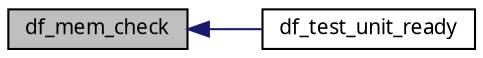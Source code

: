 digraph G
{
  edge [fontname="FreeSans.ttf",fontsize=10,labelfontname="FreeSans.ttf",labelfontsize=10];
  node [fontname="FreeSans.ttf",fontsize=10,shape=record];
  rankdir=LR;
  Node1 [label="df_mem_check",height=0.2,width=0.4,color="black", fillcolor="grey75", style="filled" fontcolor="black"];
  Node1 -> Node2 [dir=back,color="midnightblue",fontsize=10,style="solid",fontname="FreeSans.ttf"];
  Node2 [label="df_test_unit_ready",height=0.2,width=0.4,color="black", fillcolor="white", style="filled",URL="$a00037.html#1065a92c3d71fe018f909e32d90e1b46",tooltip="This function tests the state of the DF memory."];
}
